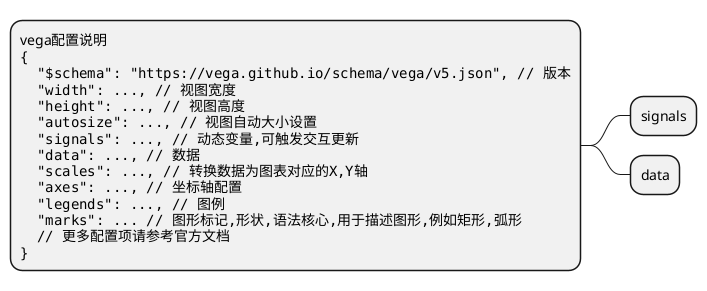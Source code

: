 @startmindmap
*:vega配置说明
<code>
{
  "$schema": "https://vega.github.io/schema/vega/v5.json", // 版本
  "width": ..., // 视图宽度
  "height": ..., // 视图高度
  "autosize": ..., // 视图自动大小设置
  "signals": ..., // 动态变量,可触发交互更新
  "data": ..., // 数据
  "scales": ..., // 转换数据为图表对应的X,Y轴
  "axes": ..., // 坐标轴配置
  "legends": ..., // 图例
  "marks": ... // 图形标记,形状,语法核心,用于描述图形,例如矩形,弧形
  // 更多配置项请参考官方文档
}
</code>;
**:signals
<code>
</code>;
**:data
<code>
</code>;
@endmindmap